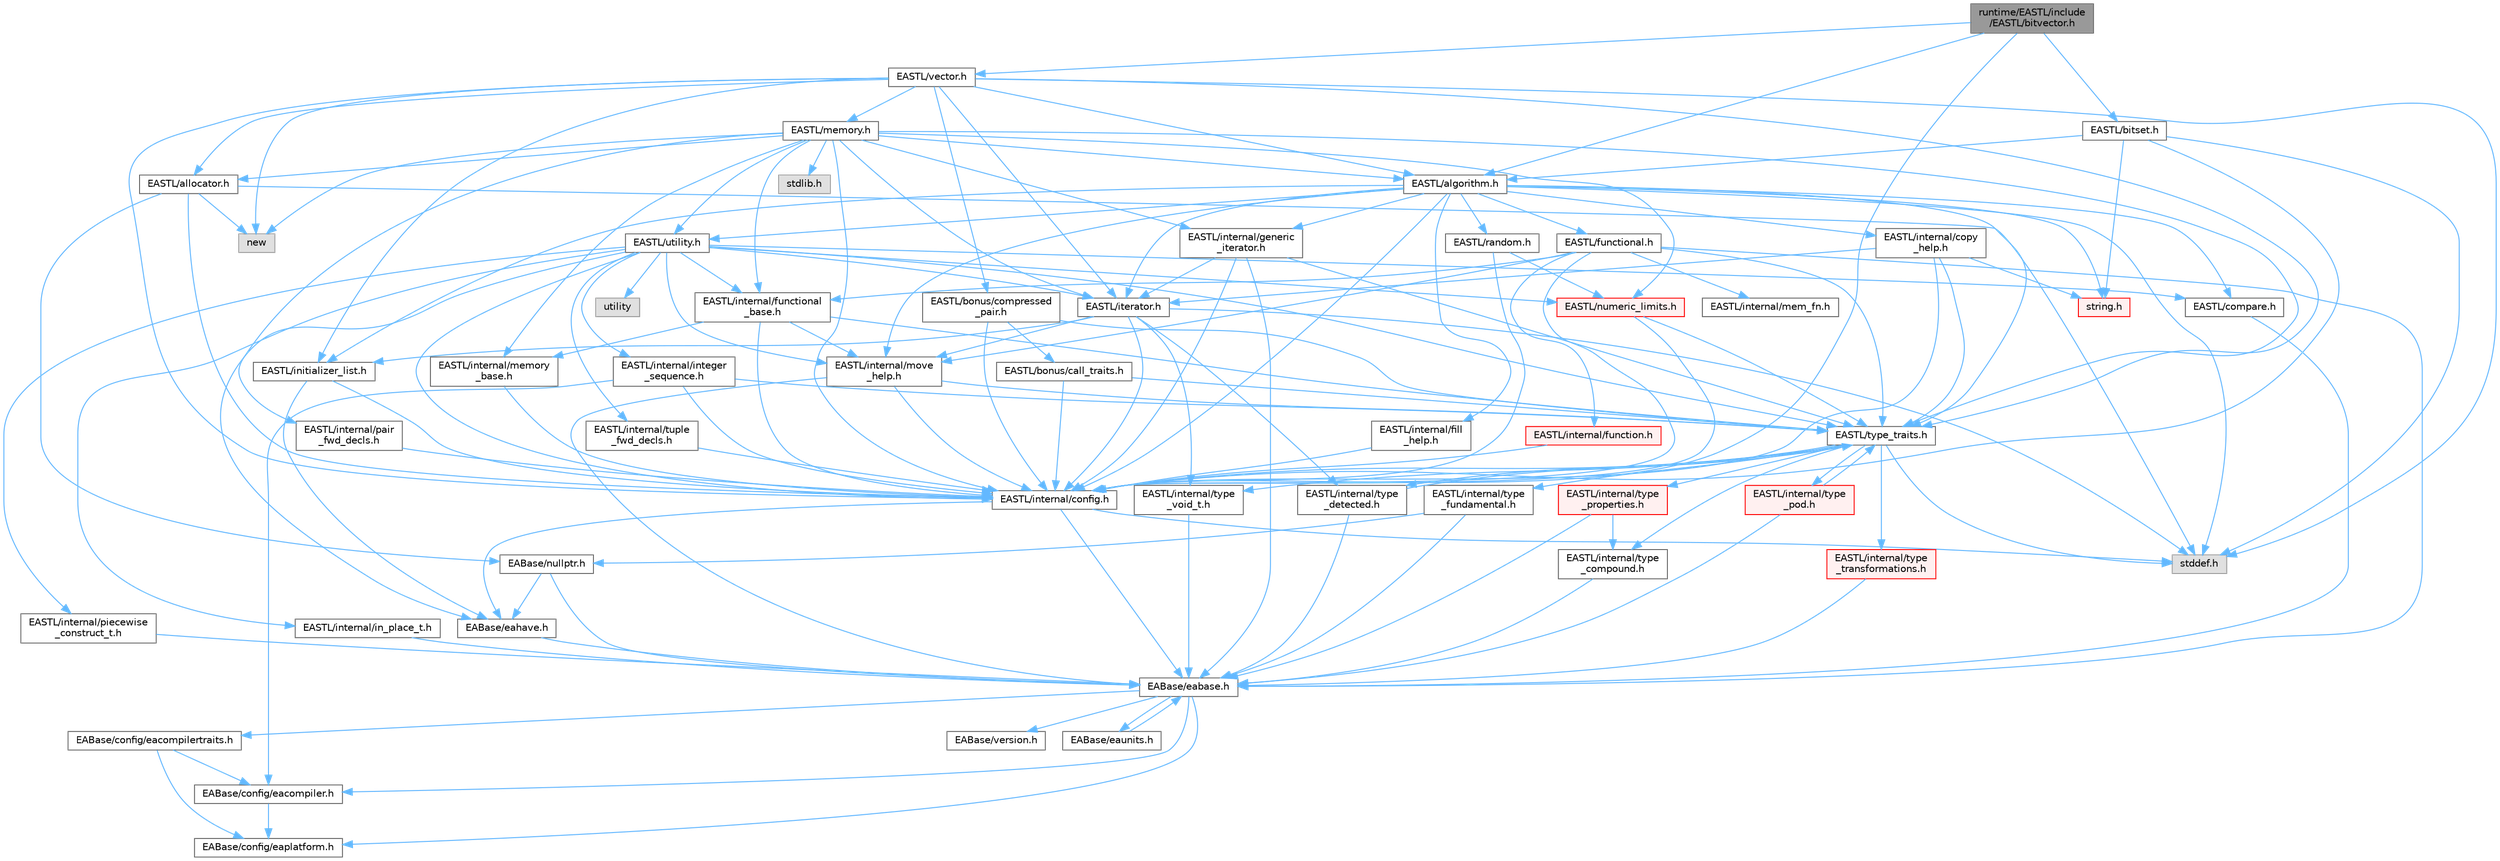 digraph "runtime/EASTL/include/EASTL/bitvector.h"
{
 // LATEX_PDF_SIZE
  bgcolor="transparent";
  edge [fontname=Helvetica,fontsize=10,labelfontname=Helvetica,labelfontsize=10];
  node [fontname=Helvetica,fontsize=10,shape=box,height=0.2,width=0.4];
  Node1 [id="Node000001",label="runtime/EASTL/include\l/EASTL/bitvector.h",height=0.2,width=0.4,color="gray40", fillcolor="grey60", style="filled", fontcolor="black",tooltip=" "];
  Node1 -> Node2 [id="edge148_Node000001_Node000002",color="steelblue1",style="solid",tooltip=" "];
  Node2 [id="Node000002",label="EASTL/internal/config.h",height=0.2,width=0.4,color="grey40", fillcolor="white", style="filled",URL="$config_8h.html",tooltip=" "];
  Node2 -> Node3 [id="edge149_Node000002_Node000003",color="steelblue1",style="solid",tooltip=" "];
  Node3 [id="Node000003",label="EABase/eabase.h",height=0.2,width=0.4,color="grey40", fillcolor="white", style="filled",URL="$eabase_8h.html",tooltip=" "];
  Node3 -> Node4 [id="edge150_Node000003_Node000004",color="steelblue1",style="solid",tooltip=" "];
  Node4 [id="Node000004",label="EABase/config/eacompiler.h",height=0.2,width=0.4,color="grey40", fillcolor="white", style="filled",URL="$eacompiler_8h.html",tooltip=" "];
  Node4 -> Node5 [id="edge151_Node000004_Node000005",color="steelblue1",style="solid",tooltip=" "];
  Node5 [id="Node000005",label="EABase/config/eaplatform.h",height=0.2,width=0.4,color="grey40", fillcolor="white", style="filled",URL="$eaplatform_8h.html",tooltip=" "];
  Node3 -> Node6 [id="edge152_Node000003_Node000006",color="steelblue1",style="solid",tooltip=" "];
  Node6 [id="Node000006",label="EABase/config/eacompilertraits.h",height=0.2,width=0.4,color="grey40", fillcolor="white", style="filled",URL="$eacompilertraits_8h.html",tooltip=" "];
  Node6 -> Node5 [id="edge153_Node000006_Node000005",color="steelblue1",style="solid",tooltip=" "];
  Node6 -> Node4 [id="edge154_Node000006_Node000004",color="steelblue1",style="solid",tooltip=" "];
  Node3 -> Node5 [id="edge155_Node000003_Node000005",color="steelblue1",style="solid",tooltip=" "];
  Node3 -> Node7 [id="edge156_Node000003_Node000007",color="steelblue1",style="solid",tooltip=" "];
  Node7 [id="Node000007",label="EABase/version.h",height=0.2,width=0.4,color="grey40", fillcolor="white", style="filled",URL="$_e_a_s_t_l_2packages_2_e_a_base_2include_2_common_2_e_a_base_2version_8h.html",tooltip=" "];
  Node3 -> Node8 [id="edge157_Node000003_Node000008",color="steelblue1",style="solid",tooltip=" "];
  Node8 [id="Node000008",label="EABase/eaunits.h",height=0.2,width=0.4,color="grey40", fillcolor="white", style="filled",URL="$eaunits_8h.html",tooltip=" "];
  Node8 -> Node3 [id="edge158_Node000008_Node000003",color="steelblue1",style="solid",tooltip=" "];
  Node2 -> Node9 [id="edge159_Node000002_Node000009",color="steelblue1",style="solid",tooltip=" "];
  Node9 [id="Node000009",label="EABase/eahave.h",height=0.2,width=0.4,color="grey40", fillcolor="white", style="filled",URL="$eahave_8h.html",tooltip=" "];
  Node9 -> Node3 [id="edge160_Node000009_Node000003",color="steelblue1",style="solid",tooltip=" "];
  Node2 -> Node10 [id="edge161_Node000002_Node000010",color="steelblue1",style="solid",tooltip=" "];
  Node10 [id="Node000010",label="stddef.h",height=0.2,width=0.4,color="grey60", fillcolor="#E0E0E0", style="filled",tooltip=" "];
  Node1 -> Node11 [id="edge162_Node000001_Node000011",color="steelblue1",style="solid",tooltip=" "];
  Node11 [id="Node000011",label="EASTL/vector.h",height=0.2,width=0.4,color="grey40", fillcolor="white", style="filled",URL="$_e_a_s_t_l_2include_2_e_a_s_t_l_2vector_8h.html",tooltip=" "];
  Node11 -> Node12 [id="edge163_Node000011_Node000012",color="steelblue1",style="solid",tooltip=" "];
  Node12 [id="Node000012",label="EASTL/algorithm.h",height=0.2,width=0.4,color="grey40", fillcolor="white", style="filled",URL="$_e_a_s_t_l_2include_2_e_a_s_t_l_2algorithm_8h.html",tooltip=" "];
  Node12 -> Node2 [id="edge164_Node000012_Node000002",color="steelblue1",style="solid",tooltip=" "];
  Node12 -> Node13 [id="edge165_Node000012_Node000013",color="steelblue1",style="solid",tooltip=" "];
  Node13 [id="Node000013",label="EASTL/type_traits.h",height=0.2,width=0.4,color="grey40", fillcolor="white", style="filled",URL="$_e_a_s_t_l_2include_2_e_a_s_t_l_2type__traits_8h.html",tooltip=" "];
  Node13 -> Node2 [id="edge166_Node000013_Node000002",color="steelblue1",style="solid",tooltip=" "];
  Node13 -> Node10 [id="edge167_Node000013_Node000010",color="steelblue1",style="solid",tooltip=" "];
  Node13 -> Node14 [id="edge168_Node000013_Node000014",color="steelblue1",style="solid",tooltip=" "];
  Node14 [id="Node000014",label="EASTL/internal/type\l_fundamental.h",height=0.2,width=0.4,color="grey40", fillcolor="white", style="filled",URL="$type__fundamental_8h.html",tooltip=" "];
  Node14 -> Node3 [id="edge169_Node000014_Node000003",color="steelblue1",style="solid",tooltip=" "];
  Node14 -> Node15 [id="edge170_Node000014_Node000015",color="steelblue1",style="solid",tooltip=" "];
  Node15 [id="Node000015",label="EABase/nullptr.h",height=0.2,width=0.4,color="grey40", fillcolor="white", style="filled",URL="$nullptr_8h.html",tooltip=" "];
  Node15 -> Node3 [id="edge171_Node000015_Node000003",color="steelblue1",style="solid",tooltip=" "];
  Node15 -> Node9 [id="edge172_Node000015_Node000009",color="steelblue1",style="solid",tooltip=" "];
  Node13 -> Node16 [id="edge173_Node000013_Node000016",color="steelblue1",style="solid",tooltip=" "];
  Node16 [id="Node000016",label="EASTL/internal/type\l_transformations.h",height=0.2,width=0.4,color="red", fillcolor="#FFF0F0", style="filled",URL="$type__transformations_8h.html",tooltip=" "];
  Node16 -> Node3 [id="edge174_Node000016_Node000003",color="steelblue1",style="solid",tooltip=" "];
  Node13 -> Node18 [id="edge175_Node000013_Node000018",color="steelblue1",style="solid",tooltip=" "];
  Node18 [id="Node000018",label="EASTL/internal/type\l_void_t.h",height=0.2,width=0.4,color="grey40", fillcolor="white", style="filled",URL="$type__void__t_8h.html",tooltip=" "];
  Node18 -> Node3 [id="edge176_Node000018_Node000003",color="steelblue1",style="solid",tooltip=" "];
  Node13 -> Node19 [id="edge177_Node000013_Node000019",color="steelblue1",style="solid",tooltip=" "];
  Node19 [id="Node000019",label="EASTL/internal/type\l_properties.h",height=0.2,width=0.4,color="red", fillcolor="#FFF0F0", style="filled",URL="$type__properties_8h.html",tooltip=" "];
  Node19 -> Node3 [id="edge178_Node000019_Node000003",color="steelblue1",style="solid",tooltip=" "];
  Node19 -> Node20 [id="edge179_Node000019_Node000020",color="steelblue1",style="solid",tooltip=" "];
  Node20 [id="Node000020",label="EASTL/internal/type\l_compound.h",height=0.2,width=0.4,color="grey40", fillcolor="white", style="filled",URL="$type__compound_8h.html",tooltip=" "];
  Node20 -> Node3 [id="edge180_Node000020_Node000003",color="steelblue1",style="solid",tooltip=" "];
  Node13 -> Node20 [id="edge181_Node000013_Node000020",color="steelblue1",style="solid",tooltip=" "];
  Node13 -> Node21 [id="edge182_Node000013_Node000021",color="steelblue1",style="solid",tooltip=" "];
  Node21 [id="Node000021",label="EASTL/internal/type\l_pod.h",height=0.2,width=0.4,color="red", fillcolor="#FFF0F0", style="filled",URL="$type__pod_8h.html",tooltip=" "];
  Node21 -> Node3 [id="edge183_Node000021_Node000003",color="steelblue1",style="solid",tooltip=" "];
  Node21 -> Node13 [id="edge184_Node000021_Node000013",color="steelblue1",style="solid",tooltip=" "];
  Node13 -> Node22 [id="edge185_Node000013_Node000022",color="steelblue1",style="solid",tooltip=" "];
  Node22 [id="Node000022",label="EASTL/internal/type\l_detected.h",height=0.2,width=0.4,color="grey40", fillcolor="white", style="filled",URL="$type__detected_8h.html",tooltip=" "];
  Node22 -> Node3 [id="edge186_Node000022_Node000003",color="steelblue1",style="solid",tooltip=" "];
  Node22 -> Node13 [id="edge187_Node000022_Node000013",color="steelblue1",style="solid",tooltip=" "];
  Node12 -> Node23 [id="edge188_Node000012_Node000023",color="steelblue1",style="solid",tooltip=" "];
  Node23 [id="Node000023",label="EASTL/internal/move\l_help.h",height=0.2,width=0.4,color="grey40", fillcolor="white", style="filled",URL="$move__help_8h.html",tooltip=" "];
  Node23 -> Node3 [id="edge189_Node000023_Node000003",color="steelblue1",style="solid",tooltip=" "];
  Node23 -> Node2 [id="edge190_Node000023_Node000002",color="steelblue1",style="solid",tooltip=" "];
  Node23 -> Node13 [id="edge191_Node000023_Node000013",color="steelblue1",style="solid",tooltip=" "];
  Node12 -> Node24 [id="edge192_Node000012_Node000024",color="steelblue1",style="solid",tooltip=" "];
  Node24 [id="Node000024",label="EASTL/internal/copy\l_help.h",height=0.2,width=0.4,color="grey40", fillcolor="white", style="filled",URL="$copy__help_8h.html",tooltip=" "];
  Node24 -> Node2 [id="edge193_Node000024_Node000002",color="steelblue1",style="solid",tooltip=" "];
  Node24 -> Node13 [id="edge194_Node000024_Node000013",color="steelblue1",style="solid",tooltip=" "];
  Node24 -> Node25 [id="edge195_Node000024_Node000025",color="steelblue1",style="solid",tooltip=" "];
  Node25 [id="Node000025",label="EASTL/iterator.h",height=0.2,width=0.4,color="grey40", fillcolor="white", style="filled",URL="$_e_a_s_t_l_2include_2_e_a_s_t_l_2iterator_8h.html",tooltip=" "];
  Node25 -> Node2 [id="edge196_Node000025_Node000002",color="steelblue1",style="solid",tooltip=" "];
  Node25 -> Node23 [id="edge197_Node000025_Node000023",color="steelblue1",style="solid",tooltip=" "];
  Node25 -> Node22 [id="edge198_Node000025_Node000022",color="steelblue1",style="solid",tooltip=" "];
  Node25 -> Node18 [id="edge199_Node000025_Node000018",color="steelblue1",style="solid",tooltip=" "];
  Node25 -> Node26 [id="edge200_Node000025_Node000026",color="steelblue1",style="solid",tooltip=" "];
  Node26 [id="Node000026",label="EASTL/initializer_list.h",height=0.2,width=0.4,color="grey40", fillcolor="white", style="filled",URL="$initializer__list_8h.html",tooltip=" "];
  Node26 -> Node2 [id="edge201_Node000026_Node000002",color="steelblue1",style="solid",tooltip=" "];
  Node26 -> Node9 [id="edge202_Node000026_Node000009",color="steelblue1",style="solid",tooltip=" "];
  Node25 -> Node10 [id="edge203_Node000025_Node000010",color="steelblue1",style="solid",tooltip=" "];
  Node24 -> Node27 [id="edge204_Node000024_Node000027",color="steelblue1",style="solid",tooltip=" "];
  Node27 [id="Node000027",label="string.h",height=0.2,width=0.4,color="red", fillcolor="#FFF0F0", style="filled",URL="$string_8h.html",tooltip=" "];
  Node12 -> Node150 [id="edge205_Node000012_Node000150",color="steelblue1",style="solid",tooltip=" "];
  Node150 [id="Node000150",label="EASTL/internal/fill\l_help.h",height=0.2,width=0.4,color="grey40", fillcolor="white", style="filled",URL="$fill__help_8h.html",tooltip=" "];
  Node150 -> Node2 [id="edge206_Node000150_Node000002",color="steelblue1",style="solid",tooltip=" "];
  Node12 -> Node26 [id="edge207_Node000012_Node000026",color="steelblue1",style="solid",tooltip=" "];
  Node12 -> Node25 [id="edge208_Node000012_Node000025",color="steelblue1",style="solid",tooltip=" "];
  Node12 -> Node60 [id="edge209_Node000012_Node000060",color="steelblue1",style="solid",tooltip=" "];
  Node60 [id="Node000060",label="EASTL/functional.h",height=0.2,width=0.4,color="grey40", fillcolor="white", style="filled",URL="$_e_a_s_t_l_2include_2_e_a_s_t_l_2functional_8h.html",tooltip=" "];
  Node60 -> Node3 [id="edge210_Node000060_Node000003",color="steelblue1",style="solid",tooltip=" "];
  Node60 -> Node2 [id="edge211_Node000060_Node000002",color="steelblue1",style="solid",tooltip=" "];
  Node60 -> Node23 [id="edge212_Node000060_Node000023",color="steelblue1",style="solid",tooltip=" "];
  Node60 -> Node13 [id="edge213_Node000060_Node000013",color="steelblue1",style="solid",tooltip=" "];
  Node60 -> Node41 [id="edge214_Node000060_Node000041",color="steelblue1",style="solid",tooltip=" "];
  Node41 [id="Node000041",label="EASTL/internal/functional\l_base.h",height=0.2,width=0.4,color="grey40", fillcolor="white", style="filled",URL="$functional__base_8h.html",tooltip=" "];
  Node41 -> Node2 [id="edge215_Node000041_Node000002",color="steelblue1",style="solid",tooltip=" "];
  Node41 -> Node37 [id="edge216_Node000041_Node000037",color="steelblue1",style="solid",tooltip=" "];
  Node37 [id="Node000037",label="EASTL/internal/memory\l_base.h",height=0.2,width=0.4,color="grey40", fillcolor="white", style="filled",URL="$memory__base_8h.html",tooltip=" "];
  Node37 -> Node2 [id="edge217_Node000037_Node000002",color="steelblue1",style="solid",tooltip=" "];
  Node41 -> Node23 [id="edge218_Node000041_Node000023",color="steelblue1",style="solid",tooltip=" "];
  Node41 -> Node13 [id="edge219_Node000041_Node000013",color="steelblue1",style="solid",tooltip=" "];
  Node60 -> Node61 [id="edge220_Node000060_Node000061",color="steelblue1",style="solid",tooltip=" "];
  Node61 [id="Node000061",label="EASTL/internal/mem_fn.h",height=0.2,width=0.4,color="grey40", fillcolor="white", style="filled",URL="$mem__fn_8h.html",tooltip=" "];
  Node60 -> Node62 [id="edge221_Node000060_Node000062",color="steelblue1",style="solid",tooltip=" "];
  Node62 [id="Node000062",label="EASTL/internal/function.h",height=0.2,width=0.4,color="red", fillcolor="#FFF0F0", style="filled",URL="$_e_a_s_t_l_2include_2_e_a_s_t_l_2internal_2function_8h.html",tooltip=" "];
  Node62 -> Node2 [id="edge222_Node000062_Node000002",color="steelblue1",style="solid",tooltip=" "];
  Node12 -> Node44 [id="edge223_Node000012_Node000044",color="steelblue1",style="solid",tooltip=" "];
  Node44 [id="Node000044",label="EASTL/utility.h",height=0.2,width=0.4,color="grey40", fillcolor="white", style="filled",URL="$_e_a_s_t_l_2include_2_e_a_s_t_l_2utility_8h.html",tooltip=" "];
  Node44 -> Node2 [id="edge224_Node000044_Node000002",color="steelblue1",style="solid",tooltip=" "];
  Node44 -> Node13 [id="edge225_Node000044_Node000013",color="steelblue1",style="solid",tooltip=" "];
  Node44 -> Node25 [id="edge226_Node000044_Node000025",color="steelblue1",style="solid",tooltip=" "];
  Node44 -> Node45 [id="edge227_Node000044_Node000045",color="steelblue1",style="solid",tooltip=" "];
  Node45 [id="Node000045",label="EASTL/numeric_limits.h",height=0.2,width=0.4,color="red", fillcolor="#FFF0F0", style="filled",URL="$numeric__limits_8h.html",tooltip=" "];
  Node45 -> Node2 [id="edge228_Node000045_Node000002",color="steelblue1",style="solid",tooltip=" "];
  Node45 -> Node13 [id="edge229_Node000045_Node000013",color="steelblue1",style="solid",tooltip=" "];
  Node44 -> Node47 [id="edge230_Node000044_Node000047",color="steelblue1",style="solid",tooltip=" "];
  Node47 [id="Node000047",label="EASTL/compare.h",height=0.2,width=0.4,color="grey40", fillcolor="white", style="filled",URL="$compare_8h.html",tooltip=" "];
  Node47 -> Node3 [id="edge231_Node000047_Node000003",color="steelblue1",style="solid",tooltip=" "];
  Node44 -> Node41 [id="edge232_Node000044_Node000041",color="steelblue1",style="solid",tooltip=" "];
  Node44 -> Node23 [id="edge233_Node000044_Node000023",color="steelblue1",style="solid",tooltip=" "];
  Node44 -> Node9 [id="edge234_Node000044_Node000009",color="steelblue1",style="solid",tooltip=" "];
  Node44 -> Node48 [id="edge235_Node000044_Node000048",color="steelblue1",style="solid",tooltip=" "];
  Node48 [id="Node000048",label="EASTL/internal/integer\l_sequence.h",height=0.2,width=0.4,color="grey40", fillcolor="white", style="filled",URL="$integer__sequence_8h.html",tooltip=" "];
  Node48 -> Node4 [id="edge236_Node000048_Node000004",color="steelblue1",style="solid",tooltip=" "];
  Node48 -> Node2 [id="edge237_Node000048_Node000002",color="steelblue1",style="solid",tooltip=" "];
  Node48 -> Node13 [id="edge238_Node000048_Node000013",color="steelblue1",style="solid",tooltip=" "];
  Node44 -> Node49 [id="edge239_Node000044_Node000049",color="steelblue1",style="solid",tooltip=" "];
  Node49 [id="Node000049",label="EASTL/internal/tuple\l_fwd_decls.h",height=0.2,width=0.4,color="grey40", fillcolor="white", style="filled",URL="$tuple__fwd__decls_8h.html",tooltip=" "];
  Node49 -> Node2 [id="edge240_Node000049_Node000002",color="steelblue1",style="solid",tooltip=" "];
  Node44 -> Node50 [id="edge241_Node000044_Node000050",color="steelblue1",style="solid",tooltip=" "];
  Node50 [id="Node000050",label="EASTL/internal/in_place_t.h",height=0.2,width=0.4,color="grey40", fillcolor="white", style="filled",URL="$in__place__t_8h.html",tooltip=" "];
  Node50 -> Node3 [id="edge242_Node000050_Node000003",color="steelblue1",style="solid",tooltip=" "];
  Node44 -> Node51 [id="edge243_Node000044_Node000051",color="steelblue1",style="solid",tooltip=" "];
  Node51 [id="Node000051",label="EASTL/internal/piecewise\l_construct_t.h",height=0.2,width=0.4,color="grey40", fillcolor="white", style="filled",URL="$piecewise__construct__t_8h.html",tooltip=" "];
  Node51 -> Node3 [id="edge244_Node000051_Node000003",color="steelblue1",style="solid",tooltip=" "];
  Node44 -> Node52 [id="edge245_Node000044_Node000052",color="steelblue1",style="solid",tooltip=" "];
  Node52 [id="Node000052",label="utility",height=0.2,width=0.4,color="grey60", fillcolor="#E0E0E0", style="filled",tooltip=" "];
  Node12 -> Node39 [id="edge246_Node000012_Node000039",color="steelblue1",style="solid",tooltip=" "];
  Node39 [id="Node000039",label="EASTL/internal/generic\l_iterator.h",height=0.2,width=0.4,color="grey40", fillcolor="white", style="filled",URL="$generic__iterator_8h.html",tooltip=" "];
  Node39 -> Node3 [id="edge247_Node000039_Node000003",color="steelblue1",style="solid",tooltip=" "];
  Node39 -> Node2 [id="edge248_Node000039_Node000002",color="steelblue1",style="solid",tooltip=" "];
  Node39 -> Node25 [id="edge249_Node000039_Node000025",color="steelblue1",style="solid",tooltip=" "];
  Node39 -> Node13 [id="edge250_Node000039_Node000013",color="steelblue1",style="solid",tooltip=" "];
  Node12 -> Node151 [id="edge251_Node000012_Node000151",color="steelblue1",style="solid",tooltip=" "];
  Node151 [id="Node000151",label="EASTL/random.h",height=0.2,width=0.4,color="grey40", fillcolor="white", style="filled",URL="$random_8h.html",tooltip=" "];
  Node151 -> Node2 [id="edge252_Node000151_Node000002",color="steelblue1",style="solid",tooltip=" "];
  Node151 -> Node45 [id="edge253_Node000151_Node000045",color="steelblue1",style="solid",tooltip=" "];
  Node12 -> Node47 [id="edge254_Node000012_Node000047",color="steelblue1",style="solid",tooltip=" "];
  Node12 -> Node10 [id="edge255_Node000012_Node000010",color="steelblue1",style="solid",tooltip=" "];
  Node12 -> Node27 [id="edge256_Node000012_Node000027",color="steelblue1",style="solid",tooltip=" "];
  Node11 -> Node42 [id="edge257_Node000011_Node000042",color="steelblue1",style="solid",tooltip=" "];
  Node42 [id="Node000042",label="EASTL/allocator.h",height=0.2,width=0.4,color="grey40", fillcolor="white", style="filled",URL="$allocator_8h.html",tooltip=" "];
  Node42 -> Node2 [id="edge258_Node000042_Node000002",color="steelblue1",style="solid",tooltip=" "];
  Node42 -> Node15 [id="edge259_Node000042_Node000015",color="steelblue1",style="solid",tooltip=" "];
  Node42 -> Node10 [id="edge260_Node000042_Node000010",color="steelblue1",style="solid",tooltip=" "];
  Node42 -> Node43 [id="edge261_Node000042_Node000043",color="steelblue1",style="solid",tooltip=" "];
  Node43 [id="Node000043",label="new",height=0.2,width=0.4,color="grey60", fillcolor="#E0E0E0", style="filled",tooltip=" "];
  Node11 -> Node58 [id="edge262_Node000011_Node000058",color="steelblue1",style="solid",tooltip=" "];
  Node58 [id="Node000058",label="EASTL/bonus/compressed\l_pair.h",height=0.2,width=0.4,color="grey40", fillcolor="white", style="filled",URL="$compressed__pair_8h.html",tooltip=" "];
  Node58 -> Node2 [id="edge263_Node000058_Node000002",color="steelblue1",style="solid",tooltip=" "];
  Node58 -> Node13 [id="edge264_Node000058_Node000013",color="steelblue1",style="solid",tooltip=" "];
  Node58 -> Node59 [id="edge265_Node000058_Node000059",color="steelblue1",style="solid",tooltip=" "];
  Node59 [id="Node000059",label="EASTL/bonus/call_traits.h",height=0.2,width=0.4,color="grey40", fillcolor="white", style="filled",URL="$call__traits_8h.html",tooltip=" "];
  Node59 -> Node2 [id="edge266_Node000059_Node000002",color="steelblue1",style="solid",tooltip=" "];
  Node59 -> Node13 [id="edge267_Node000059_Node000013",color="steelblue1",style="solid",tooltip=" "];
  Node11 -> Node26 [id="edge268_Node000011_Node000026",color="steelblue1",style="solid",tooltip=" "];
  Node11 -> Node2 [id="edge269_Node000011_Node000002",color="steelblue1",style="solid",tooltip=" "];
  Node11 -> Node25 [id="edge270_Node000011_Node000025",color="steelblue1",style="solid",tooltip=" "];
  Node11 -> Node38 [id="edge271_Node000011_Node000038",color="steelblue1",style="solid",tooltip=" "];
  Node38 [id="Node000038",label="EASTL/memory.h",height=0.2,width=0.4,color="grey40", fillcolor="white", style="filled",URL="$_e_a_s_t_l_2include_2_e_a_s_t_l_2memory_8h.html",tooltip=" "];
  Node38 -> Node2 [id="edge272_Node000038_Node000002",color="steelblue1",style="solid",tooltip=" "];
  Node38 -> Node37 [id="edge273_Node000038_Node000037",color="steelblue1",style="solid",tooltip=" "];
  Node38 -> Node39 [id="edge274_Node000038_Node000039",color="steelblue1",style="solid",tooltip=" "];
  Node38 -> Node40 [id="edge275_Node000038_Node000040",color="steelblue1",style="solid",tooltip=" "];
  Node40 [id="Node000040",label="EASTL/internal/pair\l_fwd_decls.h",height=0.2,width=0.4,color="grey40", fillcolor="white", style="filled",URL="$pair__fwd__decls_8h.html",tooltip=" "];
  Node40 -> Node2 [id="edge276_Node000040_Node000002",color="steelblue1",style="solid",tooltip=" "];
  Node38 -> Node41 [id="edge277_Node000038_Node000041",color="steelblue1",style="solid",tooltip=" "];
  Node38 -> Node12 [id="edge278_Node000038_Node000012",color="steelblue1",style="solid",tooltip=" "];
  Node38 -> Node13 [id="edge279_Node000038_Node000013",color="steelblue1",style="solid",tooltip=" "];
  Node38 -> Node42 [id="edge280_Node000038_Node000042",color="steelblue1",style="solid",tooltip=" "];
  Node38 -> Node25 [id="edge281_Node000038_Node000025",color="steelblue1",style="solid",tooltip=" "];
  Node38 -> Node44 [id="edge282_Node000038_Node000044",color="steelblue1",style="solid",tooltip=" "];
  Node38 -> Node45 [id="edge283_Node000038_Node000045",color="steelblue1",style="solid",tooltip=" "];
  Node38 -> Node53 [id="edge284_Node000038_Node000053",color="steelblue1",style="solid",tooltip=" "];
  Node53 [id="Node000053",label="stdlib.h",height=0.2,width=0.4,color="grey60", fillcolor="#E0E0E0", style="filled",tooltip=" "];
  Node38 -> Node43 [id="edge285_Node000038_Node000043",color="steelblue1",style="solid",tooltip=" "];
  Node11 -> Node13 [id="edge286_Node000011_Node000013",color="steelblue1",style="solid",tooltip=" "];
  Node11 -> Node10 [id="edge287_Node000011_Node000010",color="steelblue1",style="solid",tooltip=" "];
  Node11 -> Node43 [id="edge288_Node000011_Node000043",color="steelblue1",style="solid",tooltip=" "];
  Node1 -> Node12 [id="edge289_Node000001_Node000012",color="steelblue1",style="solid",tooltip=" "];
  Node1 -> Node152 [id="edge290_Node000001_Node000152",color="steelblue1",style="solid",tooltip=" "];
  Node152 [id="Node000152",label="EASTL/bitset.h",height=0.2,width=0.4,color="grey40", fillcolor="white", style="filled",URL="$bitset_8h.html",tooltip=" "];
  Node152 -> Node2 [id="edge291_Node000152_Node000002",color="steelblue1",style="solid",tooltip=" "];
  Node152 -> Node12 [id="edge292_Node000152_Node000012",color="steelblue1",style="solid",tooltip=" "];
  Node152 -> Node10 [id="edge293_Node000152_Node000010",color="steelblue1",style="solid",tooltip=" "];
  Node152 -> Node27 [id="edge294_Node000152_Node000027",color="steelblue1",style="solid",tooltip=" "];
}
